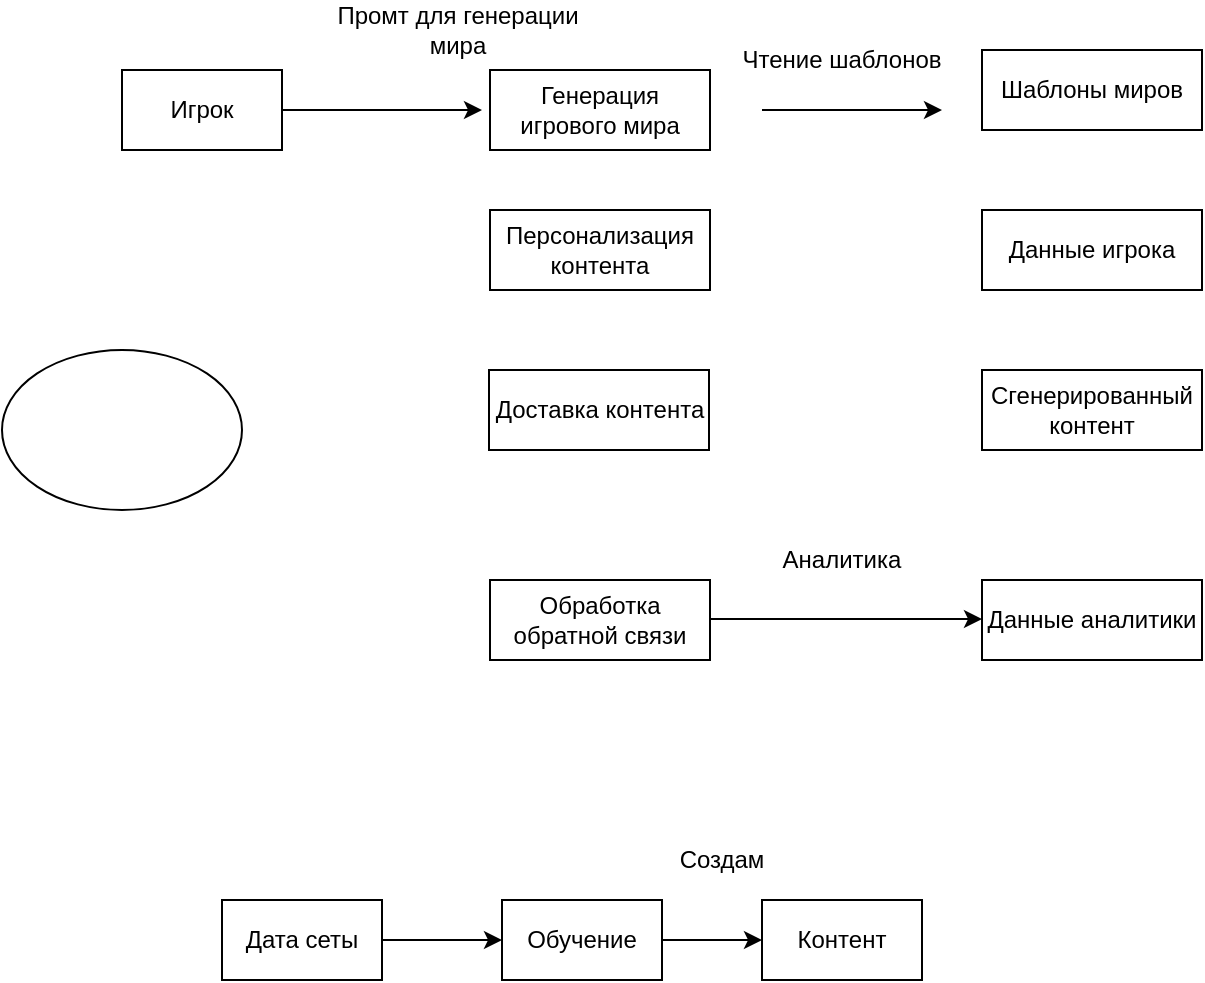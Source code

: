 <mxfile version="28.1.2">
  <diagram name="Страница — 1" id="XwmVGIM_vplXgA-_6hk-">
    <mxGraphModel dx="1028" dy="595" grid="1" gridSize="10" guides="1" tooltips="1" connect="1" arrows="1" fold="1" page="1" pageScale="1" pageWidth="827" pageHeight="1169" math="0" shadow="0">
      <root>
        <mxCell id="0" />
        <mxCell id="1" parent="0" />
        <mxCell id="IbJzxOZr9dyZYYKgIg4b-7" value="" style="rounded=0;whiteSpace=wrap;html=1;" vertex="1" parent="1">
          <mxGeometry x="440" y="1035" width="80" height="40" as="geometry" />
        </mxCell>
        <mxCell id="IbJzxOZr9dyZYYKgIg4b-12" style="edgeStyle=orthogonalEdgeStyle;rounded=0;orthogonalLoop=1;jettySize=auto;html=1;exitX=1;exitY=0.5;exitDx=0;exitDy=0;entryX=0;entryY=0.5;entryDx=0;entryDy=0;" edge="1" parent="1" source="IbJzxOZr9dyZYYKgIg4b-6" target="IbJzxOZr9dyZYYKgIg4b-7">
          <mxGeometry relative="1" as="geometry" />
        </mxCell>
        <mxCell id="IbJzxOZr9dyZYYKgIg4b-6" value="" style="rounded=0;whiteSpace=wrap;html=1;" vertex="1" parent="1">
          <mxGeometry x="310" y="1035" width="80" height="40" as="geometry" />
        </mxCell>
        <mxCell id="IbJzxOZr9dyZYYKgIg4b-10" style="edgeStyle=orthogonalEdgeStyle;rounded=0;orthogonalLoop=1;jettySize=auto;html=1;exitX=1;exitY=0.5;exitDx=0;exitDy=0;entryX=0;entryY=0.5;entryDx=0;entryDy=0;" edge="1" parent="1" source="IbJzxOZr9dyZYYKgIg4b-5" target="IbJzxOZr9dyZYYKgIg4b-6">
          <mxGeometry relative="1" as="geometry" />
        </mxCell>
        <mxCell id="IbJzxOZr9dyZYYKgIg4b-5" value="" style="rounded=0;whiteSpace=wrap;html=1;" vertex="1" parent="1">
          <mxGeometry x="170" y="1035" width="80" height="40" as="geometry" />
        </mxCell>
        <mxCell id="IbJzxOZr9dyZYYKgIg4b-1" value="Дата сеты" style="text;html=1;align=center;verticalAlign=middle;whiteSpace=wrap;rounded=0;" vertex="1" parent="1">
          <mxGeometry x="180" y="1040" width="60" height="30" as="geometry" />
        </mxCell>
        <mxCell id="IbJzxOZr9dyZYYKgIg4b-2" value="Обучение" style="text;html=1;align=center;verticalAlign=middle;whiteSpace=wrap;rounded=0;" vertex="1" parent="1">
          <mxGeometry x="320" y="1040" width="60" height="30" as="geometry" />
        </mxCell>
        <mxCell id="IbJzxOZr9dyZYYKgIg4b-3" value="Контент" style="text;html=1;align=center;verticalAlign=middle;whiteSpace=wrap;rounded=0;" vertex="1" parent="1">
          <mxGeometry x="450" y="1040" width="60" height="30" as="geometry" />
        </mxCell>
        <mxCell id="IbJzxOZr9dyZYYKgIg4b-14" value="Игрок" style="rounded=0;whiteSpace=wrap;html=1;" vertex="1" parent="1">
          <mxGeometry x="120" y="620" width="80" height="40" as="geometry" />
        </mxCell>
        <mxCell id="IbJzxOZr9dyZYYKgIg4b-15" value="Создам" style="text;html=1;align=center;verticalAlign=middle;whiteSpace=wrap;rounded=0;" vertex="1" parent="1">
          <mxGeometry x="390" y="1000" width="60" height="30" as="geometry" />
        </mxCell>
        <mxCell id="IbJzxOZr9dyZYYKgIg4b-18" value="Шаблоны миров" style="rounded=0;whiteSpace=wrap;html=1;" vertex="1" parent="1">
          <mxGeometry x="550" y="610" width="110" height="40" as="geometry" />
        </mxCell>
        <mxCell id="IbJzxOZr9dyZYYKgIg4b-19" value="Данные игрока" style="rounded=0;whiteSpace=wrap;html=1;" vertex="1" parent="1">
          <mxGeometry x="550" y="690" width="110" height="40" as="geometry" />
        </mxCell>
        <mxCell id="IbJzxOZr9dyZYYKgIg4b-20" value="Сгенерированный контент" style="rounded=0;whiteSpace=wrap;html=1;" vertex="1" parent="1">
          <mxGeometry x="550" y="770" width="110" height="40" as="geometry" />
        </mxCell>
        <mxCell id="IbJzxOZr9dyZYYKgIg4b-21" value="Данные аналитики" style="rounded=0;whiteSpace=wrap;html=1;" vertex="1" parent="1">
          <mxGeometry x="550" y="875" width="110" height="40" as="geometry" />
        </mxCell>
        <mxCell id="IbJzxOZr9dyZYYKgIg4b-23" value="Генерация игрового мира" style="rounded=0;whiteSpace=wrap;html=1;" vertex="1" parent="1">
          <mxGeometry x="304" y="620" width="110" height="40" as="geometry" />
        </mxCell>
        <mxCell id="IbJzxOZr9dyZYYKgIg4b-24" value="Персонализация&lt;br&gt;контента" style="rounded=0;whiteSpace=wrap;html=1;" vertex="1" parent="1">
          <mxGeometry x="304" y="690" width="110" height="40" as="geometry" />
        </mxCell>
        <mxCell id="IbJzxOZr9dyZYYKgIg4b-25" value="Обработка обратной связи" style="rounded=0;whiteSpace=wrap;html=1;" vertex="1" parent="1">
          <mxGeometry x="304" y="875" width="110" height="40" as="geometry" />
        </mxCell>
        <mxCell id="IbJzxOZr9dyZYYKgIg4b-26" value="Доставка контента" style="rounded=0;whiteSpace=wrap;html=1;" vertex="1" parent="1">
          <mxGeometry x="303.5" y="770" width="110" height="40" as="geometry" />
        </mxCell>
        <mxCell id="IbJzxOZr9dyZYYKgIg4b-27" value="" style="endArrow=classic;html=1;rounded=0;exitX=1;exitY=0.5;exitDx=0;exitDy=0;" edge="1" parent="1" source="IbJzxOZr9dyZYYKgIg4b-14">
          <mxGeometry width="50" height="50" relative="1" as="geometry">
            <mxPoint x="240" y="635" as="sourcePoint" />
            <mxPoint x="300" y="640" as="targetPoint" />
          </mxGeometry>
        </mxCell>
        <mxCell id="IbJzxOZr9dyZYYKgIg4b-28" value="Промт для генерации мира" style="text;html=1;align=center;verticalAlign=middle;whiteSpace=wrap;rounded=0;" vertex="1" parent="1">
          <mxGeometry x="220" y="585" width="136" height="30" as="geometry" />
        </mxCell>
        <mxCell id="IbJzxOZr9dyZYYKgIg4b-29" value="" style="endArrow=classic;html=1;rounded=0;" edge="1" parent="1">
          <mxGeometry width="50" height="50" relative="1" as="geometry">
            <mxPoint x="440" y="640" as="sourcePoint" />
            <mxPoint x="530" y="640" as="targetPoint" />
          </mxGeometry>
        </mxCell>
        <mxCell id="IbJzxOZr9dyZYYKgIg4b-30" value="Чтение шаблонов" style="text;html=1;align=center;verticalAlign=middle;whiteSpace=wrap;rounded=0;" vertex="1" parent="1">
          <mxGeometry x="405" y="600" width="150" height="30" as="geometry" />
        </mxCell>
        <mxCell id="IbJzxOZr9dyZYYKgIg4b-32" value="Аналитика" style="text;html=1;align=center;verticalAlign=middle;whiteSpace=wrap;rounded=0;" vertex="1" parent="1">
          <mxGeometry x="450" y="850" width="60" height="30" as="geometry" />
        </mxCell>
        <mxCell id="IbJzxOZr9dyZYYKgIg4b-33" value="" style="endArrow=classic;html=1;rounded=0;entryX=0;entryY=0.75;entryDx=0;entryDy=0;" edge="1" parent="1">
          <mxGeometry width="50" height="50" relative="1" as="geometry">
            <mxPoint x="414" y="894.5" as="sourcePoint" />
            <mxPoint x="550" y="894.5" as="targetPoint" />
          </mxGeometry>
        </mxCell>
        <mxCell id="IbJzxOZr9dyZYYKgIg4b-34" value="" style="ellipse;whiteSpace=wrap;html=1;" vertex="1" parent="1">
          <mxGeometry x="60" y="760" width="120" height="80" as="geometry" />
        </mxCell>
      </root>
    </mxGraphModel>
  </diagram>
</mxfile>
